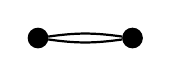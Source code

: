 \begin{tikzpicture}
  \node[circle,fill=black,inner sep=2.5pt,draw] (a) at (180:0.6cm) {};
  \node[circle,fill=black,inner sep=2.5pt,draw] (b) at (0:0.6cm) {};
  \draw[thick] (a) edge[bend left=8] (b);
  \draw[thick] (a) edge[bend right=8] (b);
\end{tikzpicture}
